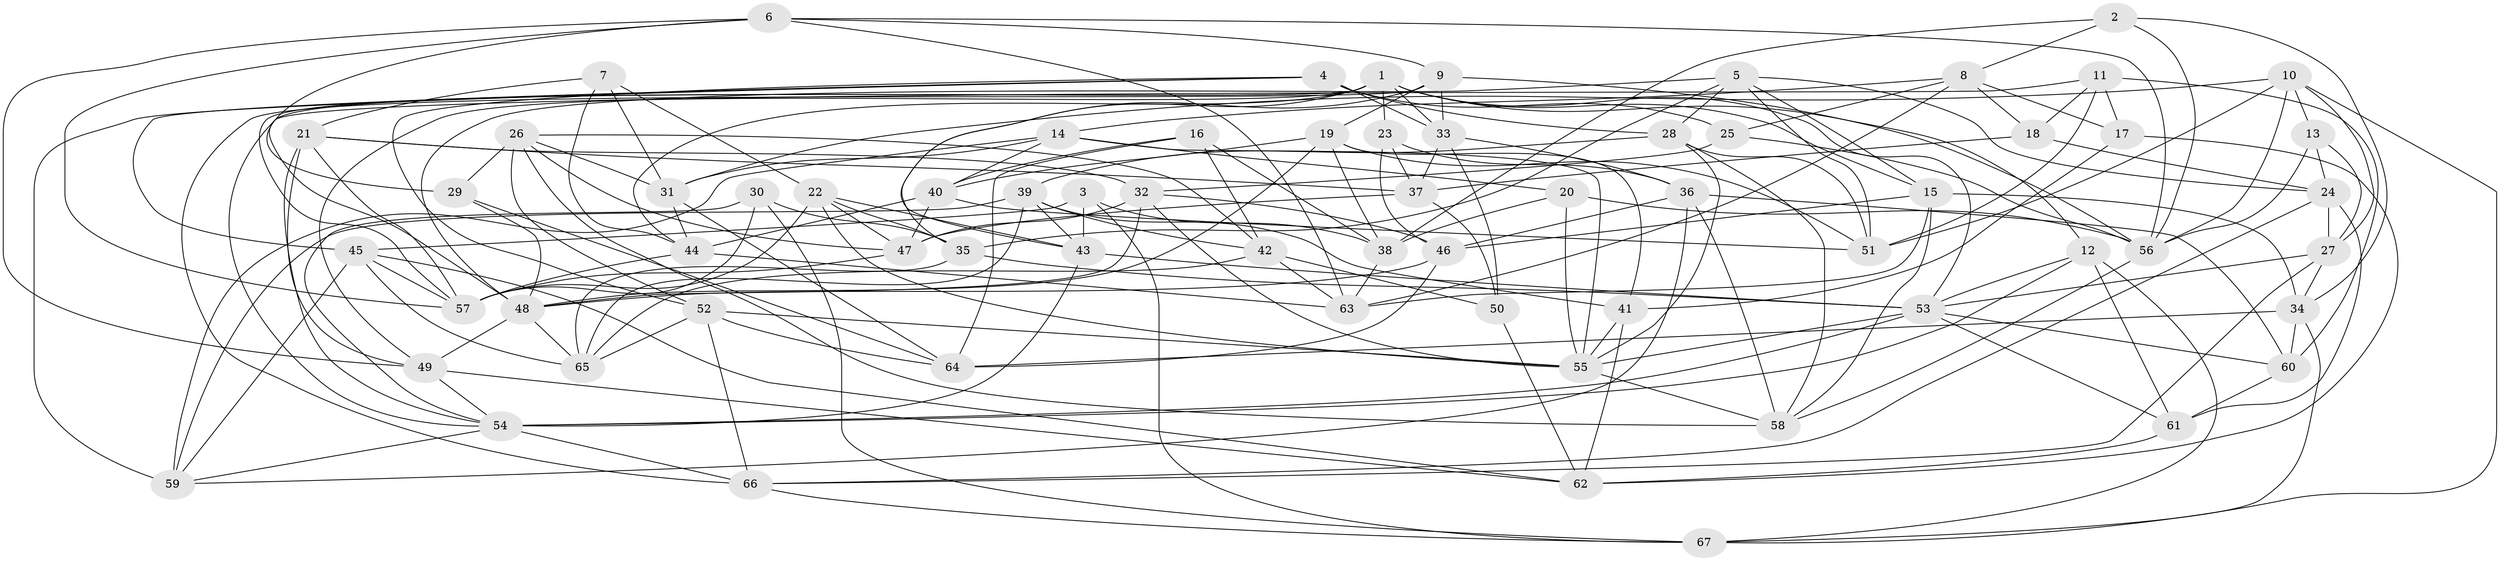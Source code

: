 // original degree distribution, {4: 1.0}
// Generated by graph-tools (version 1.1) at 2025/26/03/09/25 03:26:59]
// undirected, 67 vertices, 195 edges
graph export_dot {
graph [start="1"]
  node [color=gray90,style=filled];
  1;
  2;
  3;
  4;
  5;
  6;
  7;
  8;
  9;
  10;
  11;
  12;
  13;
  14;
  15;
  16;
  17;
  18;
  19;
  20;
  21;
  22;
  23;
  24;
  25;
  26;
  27;
  28;
  29;
  30;
  31;
  32;
  33;
  34;
  35;
  36;
  37;
  38;
  39;
  40;
  41;
  42;
  43;
  44;
  45;
  46;
  47;
  48;
  49;
  50;
  51;
  52;
  53;
  54;
  55;
  56;
  57;
  58;
  59;
  60;
  61;
  62;
  63;
  64;
  65;
  66;
  67;
  1 -- 12 [weight=1.0];
  1 -- 15 [weight=1.0];
  1 -- 23 [weight=1.0];
  1 -- 33 [weight=1.0];
  1 -- 43 [weight=1.0];
  1 -- 44 [weight=1.0];
  1 -- 48 [weight=1.0];
  1 -- 49 [weight=1.0];
  1 -- 53 [weight=1.0];
  1 -- 57 [weight=1.0];
  2 -- 8 [weight=1.0];
  2 -- 34 [weight=1.0];
  2 -- 38 [weight=1.0];
  2 -- 56 [weight=1.0];
  3 -- 38 [weight=1.0];
  3 -- 43 [weight=1.0];
  3 -- 45 [weight=1.0];
  3 -- 67 [weight=1.0];
  4 -- 25 [weight=1.0];
  4 -- 28 [weight=1.0];
  4 -- 33 [weight=1.0];
  4 -- 45 [weight=1.0];
  4 -- 52 [weight=1.0];
  4 -- 59 [weight=1.0];
  5 -- 15 [weight=1.0];
  5 -- 24 [weight=1.0];
  5 -- 28 [weight=1.0];
  5 -- 35 [weight=1.0];
  5 -- 48 [weight=1.0];
  5 -- 51 [weight=1.0];
  6 -- 9 [weight=1.0];
  6 -- 29 [weight=1.0];
  6 -- 49 [weight=1.0];
  6 -- 56 [weight=1.0];
  6 -- 57 [weight=1.0];
  6 -- 63 [weight=1.0];
  7 -- 21 [weight=1.0];
  7 -- 22 [weight=1.0];
  7 -- 31 [weight=1.0];
  7 -- 44 [weight=1.0];
  8 -- 14 [weight=1.0];
  8 -- 17 [weight=1.0];
  8 -- 18 [weight=1.0];
  8 -- 25 [weight=1.0];
  8 -- 63 [weight=1.0];
  9 -- 19 [weight=1.0];
  9 -- 33 [weight=1.0];
  9 -- 35 [weight=1.0];
  9 -- 56 [weight=1.0];
  9 -- 66 [weight=1.0];
  10 -- 13 [weight=1.0];
  10 -- 27 [weight=1.0];
  10 -- 31 [weight=1.0];
  10 -- 51 [weight=1.0];
  10 -- 56 [weight=1.0];
  10 -- 67 [weight=1.0];
  11 -- 17 [weight=1.0];
  11 -- 18 [weight=1.0];
  11 -- 51 [weight=1.0];
  11 -- 54 [weight=1.0];
  11 -- 60 [weight=2.0];
  12 -- 53 [weight=1.0];
  12 -- 54 [weight=1.0];
  12 -- 61 [weight=2.0];
  12 -- 67 [weight=1.0];
  13 -- 24 [weight=1.0];
  13 -- 27 [weight=1.0];
  13 -- 56 [weight=1.0];
  14 -- 20 [weight=1.0];
  14 -- 31 [weight=1.0];
  14 -- 40 [weight=1.0];
  14 -- 55 [weight=1.0];
  14 -- 59 [weight=1.0];
  15 -- 34 [weight=1.0];
  15 -- 46 [weight=1.0];
  15 -- 58 [weight=1.0];
  15 -- 63 [weight=1.0];
  16 -- 38 [weight=1.0];
  16 -- 40 [weight=1.0];
  16 -- 42 [weight=1.0];
  16 -- 64 [weight=1.0];
  17 -- 41 [weight=1.0];
  17 -- 62 [weight=1.0];
  18 -- 24 [weight=1.0];
  18 -- 37 [weight=1.0];
  19 -- 38 [weight=1.0];
  19 -- 40 [weight=1.0];
  19 -- 41 [weight=1.0];
  19 -- 48 [weight=1.0];
  19 -- 51 [weight=1.0];
  20 -- 38 [weight=1.0];
  20 -- 55 [weight=1.0];
  20 -- 56 [weight=1.0];
  21 -- 32 [weight=1.0];
  21 -- 37 [weight=1.0];
  21 -- 49 [weight=1.0];
  21 -- 54 [weight=1.0];
  21 -- 57 [weight=1.0];
  22 -- 35 [weight=1.0];
  22 -- 43 [weight=1.0];
  22 -- 47 [weight=1.0];
  22 -- 55 [weight=1.0];
  22 -- 57 [weight=1.0];
  23 -- 36 [weight=1.0];
  23 -- 37 [weight=1.0];
  23 -- 46 [weight=1.0];
  24 -- 27 [weight=1.0];
  24 -- 61 [weight=1.0];
  24 -- 66 [weight=1.0];
  25 -- 32 [weight=1.0];
  25 -- 56 [weight=1.0];
  26 -- 29 [weight=1.0];
  26 -- 31 [weight=1.0];
  26 -- 42 [weight=1.0];
  26 -- 47 [weight=1.0];
  26 -- 52 [weight=1.0];
  26 -- 58 [weight=1.0];
  27 -- 34 [weight=1.0];
  27 -- 53 [weight=1.0];
  27 -- 66 [weight=1.0];
  28 -- 39 [weight=1.0];
  28 -- 51 [weight=1.0];
  28 -- 55 [weight=1.0];
  28 -- 58 [weight=1.0];
  29 -- 48 [weight=1.0];
  29 -- 64 [weight=1.0];
  30 -- 35 [weight=1.0];
  30 -- 54 [weight=1.0];
  30 -- 57 [weight=1.0];
  30 -- 67 [weight=1.0];
  31 -- 44 [weight=1.0];
  31 -- 64 [weight=1.0];
  32 -- 46 [weight=1.0];
  32 -- 47 [weight=1.0];
  32 -- 48 [weight=1.0];
  32 -- 55 [weight=1.0];
  33 -- 36 [weight=1.0];
  33 -- 37 [weight=1.0];
  33 -- 50 [weight=1.0];
  34 -- 60 [weight=1.0];
  34 -- 64 [weight=1.0];
  34 -- 67 [weight=1.0];
  35 -- 53 [weight=1.0];
  35 -- 65 [weight=1.0];
  36 -- 46 [weight=1.0];
  36 -- 58 [weight=1.0];
  36 -- 59 [weight=1.0];
  36 -- 60 [weight=1.0];
  37 -- 47 [weight=1.0];
  37 -- 50 [weight=1.0];
  38 -- 63 [weight=1.0];
  39 -- 41 [weight=1.0];
  39 -- 42 [weight=1.0];
  39 -- 43 [weight=1.0];
  39 -- 59 [weight=1.0];
  39 -- 65 [weight=1.0];
  40 -- 44 [weight=1.0];
  40 -- 47 [weight=1.0];
  40 -- 51 [weight=1.0];
  41 -- 55 [weight=2.0];
  41 -- 62 [weight=1.0];
  42 -- 50 [weight=1.0];
  42 -- 63 [weight=1.0];
  42 -- 65 [weight=1.0];
  43 -- 53 [weight=1.0];
  43 -- 54 [weight=1.0];
  44 -- 57 [weight=1.0];
  44 -- 63 [weight=1.0];
  45 -- 57 [weight=1.0];
  45 -- 59 [weight=1.0];
  45 -- 62 [weight=1.0];
  45 -- 65 [weight=1.0];
  46 -- 48 [weight=1.0];
  46 -- 64 [weight=1.0];
  47 -- 57 [weight=1.0];
  48 -- 49 [weight=1.0];
  48 -- 65 [weight=1.0];
  49 -- 54 [weight=1.0];
  49 -- 62 [weight=1.0];
  50 -- 62 [weight=1.0];
  52 -- 55 [weight=1.0];
  52 -- 64 [weight=1.0];
  52 -- 65 [weight=1.0];
  52 -- 66 [weight=1.0];
  53 -- 54 [weight=2.0];
  53 -- 55 [weight=1.0];
  53 -- 60 [weight=1.0];
  53 -- 61 [weight=1.0];
  54 -- 59 [weight=1.0];
  54 -- 66 [weight=1.0];
  55 -- 58 [weight=1.0];
  56 -- 58 [weight=1.0];
  60 -- 61 [weight=1.0];
  61 -- 62 [weight=1.0];
  66 -- 67 [weight=1.0];
}
